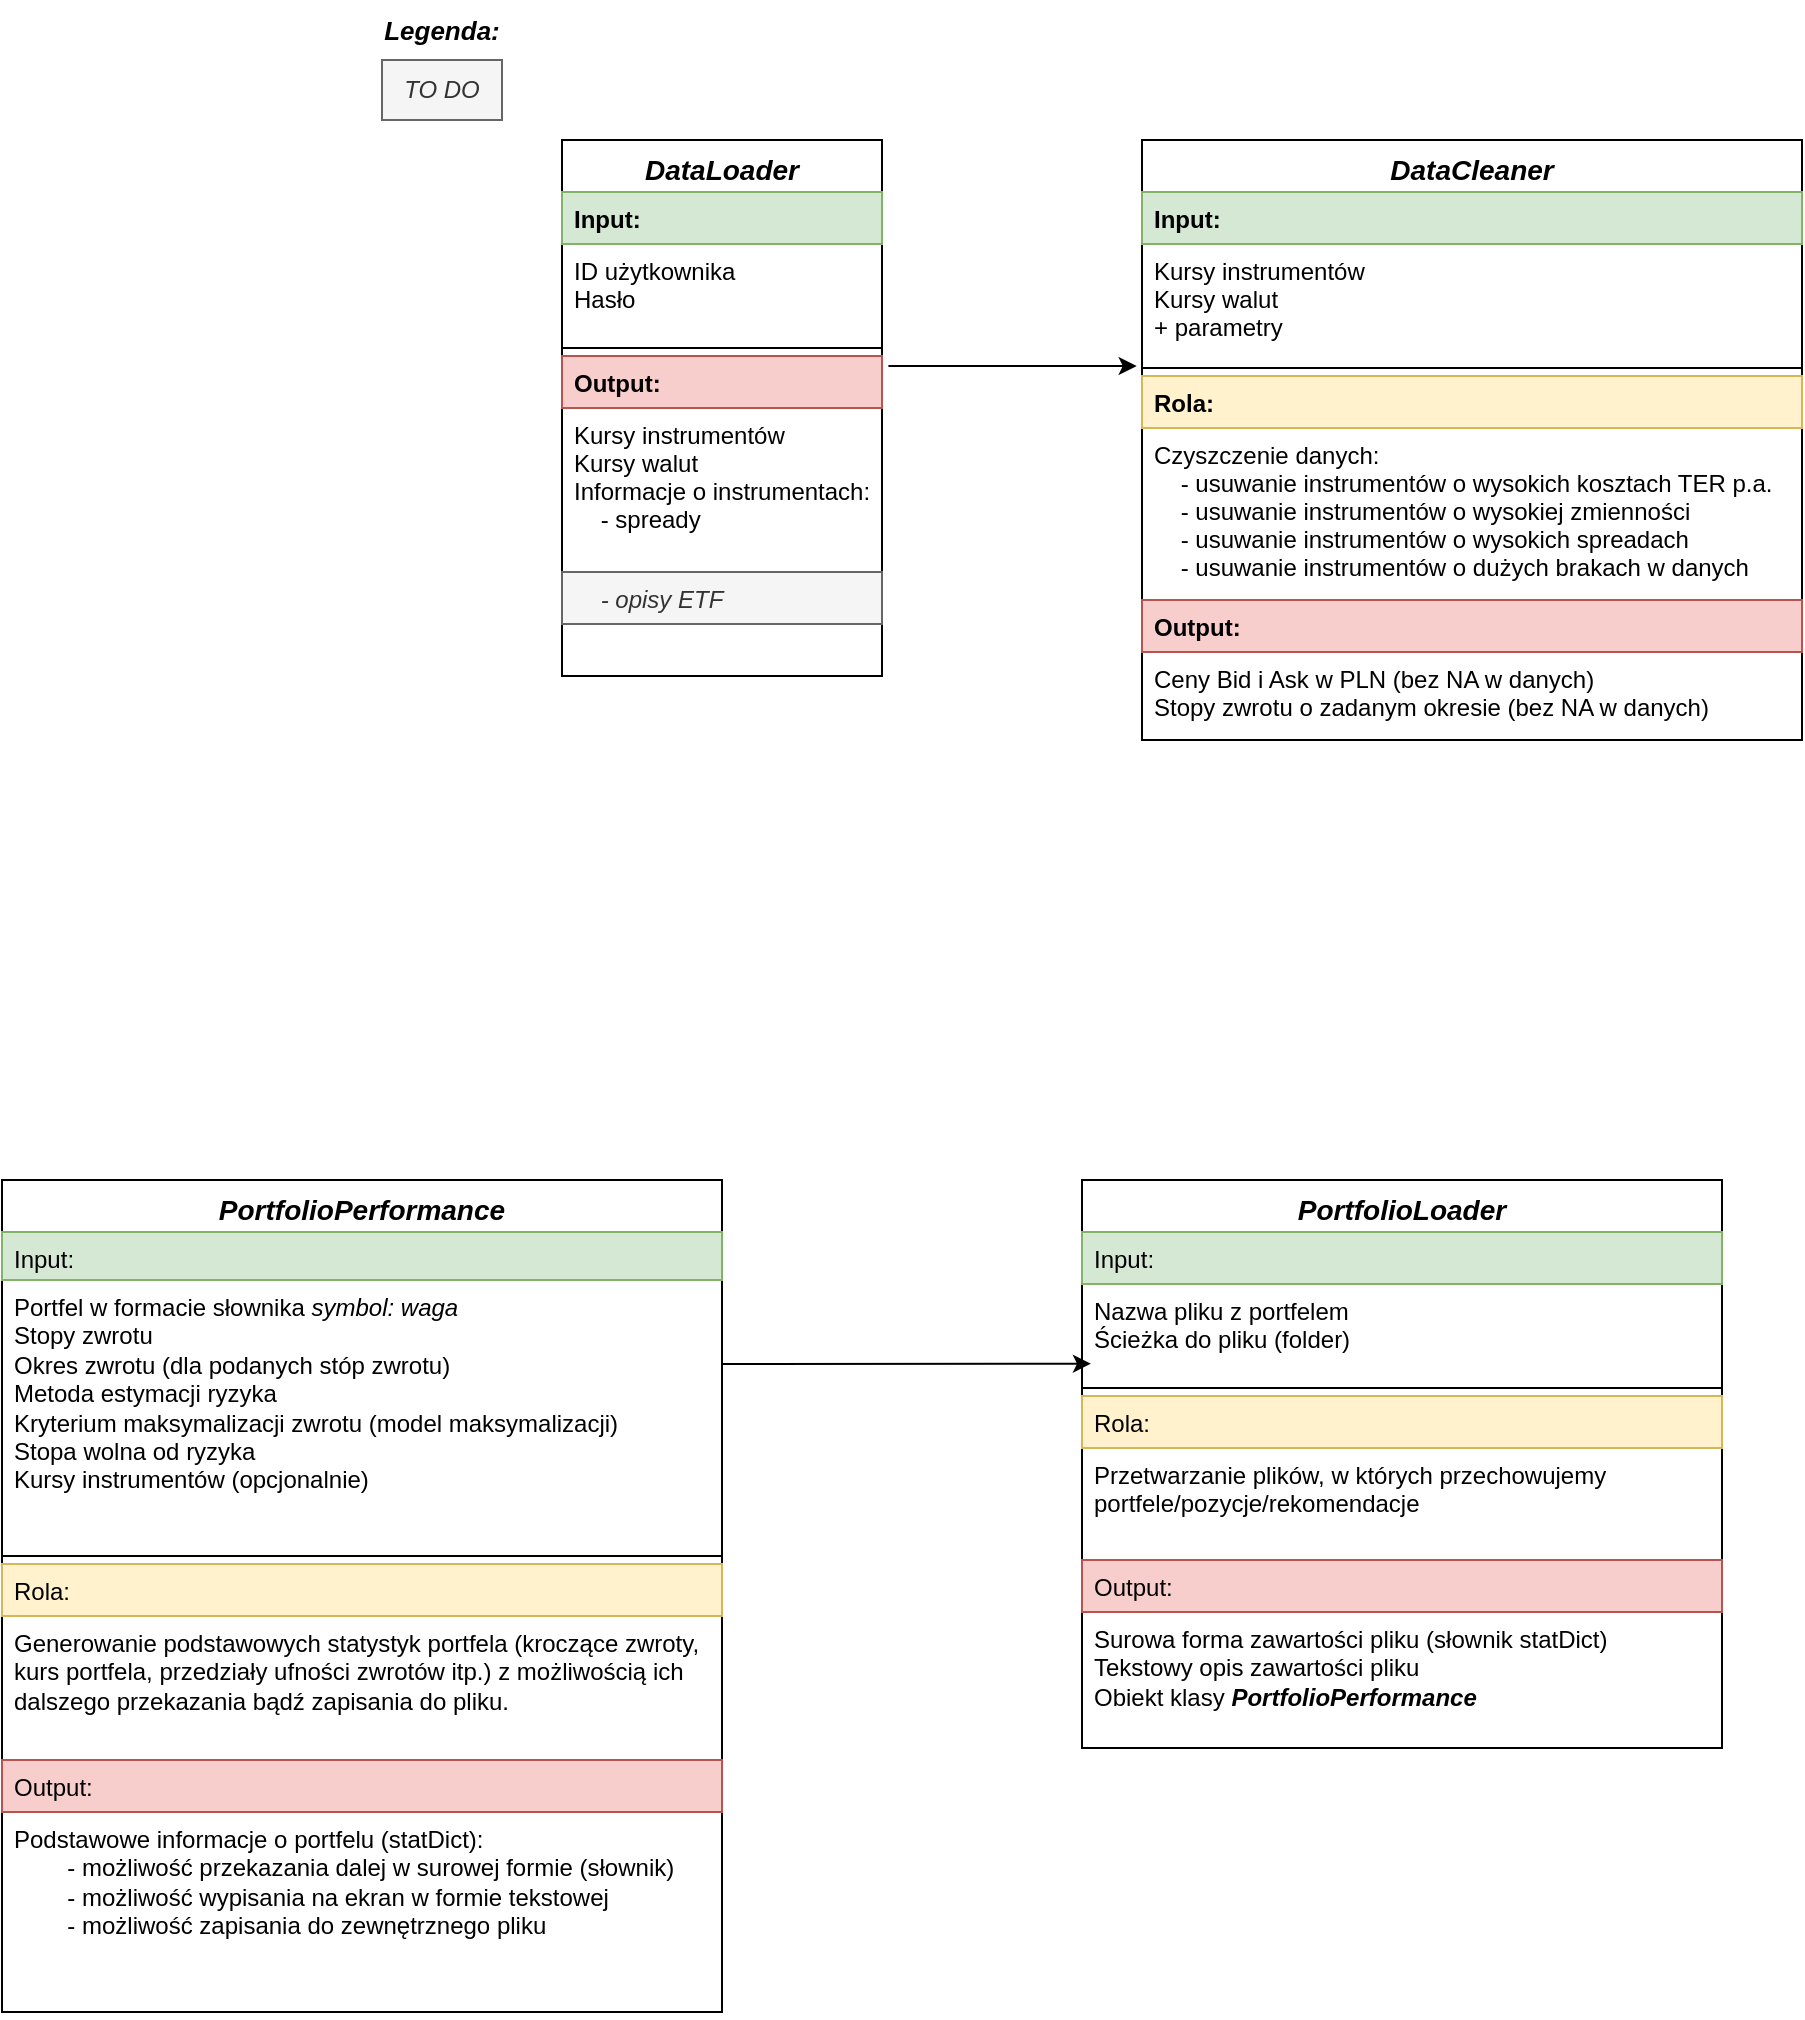 <mxfile version="26.0.10">
  <diagram id="C5RBs43oDa-KdzZeNtuy" name="Page-1">
    <mxGraphModel dx="2062" dy="655" grid="1" gridSize="10" guides="1" tooltips="1" connect="1" arrows="1" fold="1" page="1" pageScale="1" pageWidth="827" pageHeight="1169" math="0" shadow="0">
      <root>
        <mxCell id="WIyWlLk6GJQsqaUBKTNV-0" />
        <mxCell id="WIyWlLk6GJQsqaUBKTNV-1" parent="WIyWlLk6GJQsqaUBKTNV-0" />
        <mxCell id="zkfFHV4jXpPFQw0GAbJ--0" value="DataLoader" style="swimlane;fontStyle=3;align=center;verticalAlign=top;childLayout=stackLayout;horizontal=1;startSize=26;horizontalStack=0;resizeParent=1;resizeLast=0;collapsible=1;marginBottom=0;rounded=0;shadow=0;strokeWidth=1;fontSize=14;" parent="WIyWlLk6GJQsqaUBKTNV-1" vertex="1">
          <mxGeometry x="130" y="120" width="160" height="268" as="geometry">
            <mxRectangle x="230" y="140" width="160" height="26" as="alternateBounds" />
          </mxGeometry>
        </mxCell>
        <mxCell id="FOXnlVh0xvV9vm-CixQY-13" value="Input:" style="text;align=left;verticalAlign=top;spacingLeft=4;spacingRight=4;overflow=hidden;rotatable=0;points=[[0,0.5],[1,0.5]];portConstraint=eastwest;fillColor=#d5e8d4;strokeColor=#82b366;fontStyle=1" vertex="1" parent="zkfFHV4jXpPFQw0GAbJ--0">
          <mxGeometry y="26" width="160" height="26" as="geometry" />
        </mxCell>
        <mxCell id="zkfFHV4jXpPFQw0GAbJ--1" value="ID użytkownika&#xa;Hasło" style="text;align=left;verticalAlign=top;spacingLeft=4;spacingRight=4;overflow=hidden;rotatable=0;points=[[0,0.5],[1,0.5]];portConstraint=eastwest;" parent="zkfFHV4jXpPFQw0GAbJ--0" vertex="1">
          <mxGeometry y="52" width="160" height="48" as="geometry" />
        </mxCell>
        <mxCell id="zkfFHV4jXpPFQw0GAbJ--4" value="" style="line;html=1;strokeWidth=1;align=left;verticalAlign=middle;spacingTop=-1;spacingLeft=3;spacingRight=3;rotatable=0;labelPosition=right;points=[];portConstraint=eastwest;" parent="zkfFHV4jXpPFQw0GAbJ--0" vertex="1">
          <mxGeometry y="100" width="160" height="8" as="geometry" />
        </mxCell>
        <mxCell id="FOXnlVh0xvV9vm-CixQY-14" value="Output:" style="text;align=left;verticalAlign=top;spacingLeft=4;spacingRight=4;overflow=hidden;rotatable=0;points=[[0,0.5],[1,0.5]];portConstraint=eastwest;fillColor=#f8cecc;strokeColor=#b85450;fontStyle=1" vertex="1" parent="zkfFHV4jXpPFQw0GAbJ--0">
          <mxGeometry y="108" width="160" height="26" as="geometry" />
        </mxCell>
        <mxCell id="zkfFHV4jXpPFQw0GAbJ--5" value="Kursy instrumentów&#xa;Kursy walut&#xa;Informacje o instrumentach:&#xa;    - spready&#xa;" style="text;align=left;verticalAlign=top;spacingLeft=4;spacingRight=4;overflow=hidden;rotatable=0;points=[[0,0.5],[1,0.5]];portConstraint=eastwest;" parent="zkfFHV4jXpPFQw0GAbJ--0" vertex="1">
          <mxGeometry y="134" width="160" height="82" as="geometry" />
        </mxCell>
        <mxCell id="FOXnlVh0xvV9vm-CixQY-16" value="    - opisy ETF&#xa;" style="text;align=left;verticalAlign=top;spacingLeft=4;spacingRight=4;overflow=hidden;rotatable=0;points=[[0,0.5],[1,0.5]];portConstraint=eastwest;fontStyle=2;fillColor=#f5f5f5;fontColor=#333333;strokeColor=#666666;" vertex="1" parent="zkfFHV4jXpPFQw0GAbJ--0">
          <mxGeometry y="216" width="160" height="26" as="geometry" />
        </mxCell>
        <mxCell id="zkfFHV4jXpPFQw0GAbJ--17" value="DataCleaner" style="swimlane;fontStyle=3;align=center;verticalAlign=top;childLayout=stackLayout;horizontal=1;startSize=26;horizontalStack=0;resizeParent=1;resizeLast=0;collapsible=1;marginBottom=0;rounded=0;shadow=0;strokeWidth=1;fontSize=14;" parent="WIyWlLk6GJQsqaUBKTNV-1" vertex="1">
          <mxGeometry x="420" y="120" width="330" height="300" as="geometry">
            <mxRectangle x="550" y="140" width="160" height="26" as="alternateBounds" />
          </mxGeometry>
        </mxCell>
        <mxCell id="FOXnlVh0xvV9vm-CixQY-12" value="Input:" style="text;align=left;verticalAlign=top;spacingLeft=4;spacingRight=4;overflow=hidden;rotatable=0;points=[[0,0.5],[1,0.5]];portConstraint=eastwest;fillColor=#d5e8d4;strokeColor=#82b366;fontStyle=1" vertex="1" parent="zkfFHV4jXpPFQw0GAbJ--17">
          <mxGeometry y="26" width="330" height="26" as="geometry" />
        </mxCell>
        <mxCell id="zkfFHV4jXpPFQw0GAbJ--18" value="Kursy instrumentów&#xa;Kursy walut&#xa;+ parametry" style="text;align=left;verticalAlign=top;spacingLeft=4;spacingRight=4;overflow=hidden;rotatable=0;points=[[0,0.5],[1,0.5]];portConstraint=eastwest;" parent="zkfFHV4jXpPFQw0GAbJ--17" vertex="1">
          <mxGeometry y="52" width="330" height="58" as="geometry" />
        </mxCell>
        <mxCell id="zkfFHV4jXpPFQw0GAbJ--23" value="" style="line;html=1;strokeWidth=1;align=left;verticalAlign=middle;spacingTop=-1;spacingLeft=3;spacingRight=3;rotatable=0;labelPosition=right;points=[];portConstraint=eastwest;" parent="zkfFHV4jXpPFQw0GAbJ--17" vertex="1">
          <mxGeometry y="110" width="330" height="8" as="geometry" />
        </mxCell>
        <mxCell id="FOXnlVh0xvV9vm-CixQY-15" value="Rola:" style="text;align=left;verticalAlign=top;spacingLeft=4;spacingRight=4;overflow=hidden;rotatable=0;points=[[0,0.5],[1,0.5]];portConstraint=eastwest;fillColor=#fff2cc;strokeColor=#d6b656;fontStyle=1" vertex="1" parent="zkfFHV4jXpPFQw0GAbJ--17">
          <mxGeometry y="118" width="330" height="26" as="geometry" />
        </mxCell>
        <mxCell id="FOXnlVh0xvV9vm-CixQY-5" value="Czyszczenie danych:&#xa;    - usuwanie instrumentów o wysokich kosztach TER p.a.&#xa;    - usuwanie instrumentów o wysokiej zmienności&#xa;    - usuwanie instrumentów o wysokich spreadach&#xa;    - usuwanie instrumentów o dużych brakach w danych" style="text;align=left;verticalAlign=top;spacingLeft=4;spacingRight=4;overflow=hidden;rotatable=0;points=[[0,0.5],[1,0.5]];portConstraint=eastwest;" vertex="1" parent="zkfFHV4jXpPFQw0GAbJ--17">
          <mxGeometry y="144" width="330" height="86" as="geometry" />
        </mxCell>
        <mxCell id="FOXnlVh0xvV9vm-CixQY-9" value="Output:" style="text;align=left;verticalAlign=top;spacingLeft=4;spacingRight=4;overflow=hidden;rotatable=0;points=[[0,0.5],[1,0.5]];portConstraint=eastwest;fillColor=#f8cecc;strokeColor=#b85450;fontStyle=1" vertex="1" parent="zkfFHV4jXpPFQw0GAbJ--17">
          <mxGeometry y="230" width="330" height="26" as="geometry" />
        </mxCell>
        <mxCell id="FOXnlVh0xvV9vm-CixQY-10" value="Ceny Bid i Ask w PLN (bez NA w danych)&#xa;Stopy zwrotu o zadanym okresie (bez NA w danych)" style="text;align=left;verticalAlign=top;spacingLeft=4;spacingRight=4;overflow=hidden;rotatable=0;points=[[0,0.5],[1,0.5]];portConstraint=eastwest;" vertex="1" parent="zkfFHV4jXpPFQw0GAbJ--17">
          <mxGeometry y="256" width="330" height="44" as="geometry" />
        </mxCell>
        <mxCell id="FOXnlVh0xvV9vm-CixQY-17" value="TO DO" style="rounded=0;whiteSpace=wrap;html=1;fillColor=#f5f5f5;fontColor=#333333;strokeColor=#666666;fontStyle=2" vertex="1" parent="WIyWlLk6GJQsqaUBKTNV-1">
          <mxGeometry x="40" y="80" width="60" height="30" as="geometry" />
        </mxCell>
        <mxCell id="FOXnlVh0xvV9vm-CixQY-18" value="&lt;b&gt;&lt;i&gt;Legenda:&lt;/i&gt;&lt;/b&gt;" style="text;html=1;align=center;verticalAlign=middle;whiteSpace=wrap;rounded=0;fontSize=13;" vertex="1" parent="WIyWlLk6GJQsqaUBKTNV-1">
          <mxGeometry x="40" y="50" width="60" height="30" as="geometry" />
        </mxCell>
        <mxCell id="FOXnlVh0xvV9vm-CixQY-24" value="&lt;font style=&quot;font-size: 14px;&quot;&gt;&lt;i&gt;PortfolioLoader&lt;/i&gt;&lt;/font&gt;" style="swimlane;fontStyle=1;align=center;verticalAlign=top;childLayout=stackLayout;horizontal=1;startSize=26;horizontalStack=0;resizeParent=1;resizeParentMax=0;resizeLast=0;collapsible=1;marginBottom=0;whiteSpace=wrap;html=1;" vertex="1" parent="WIyWlLk6GJQsqaUBKTNV-1">
          <mxGeometry x="390" y="640" width="320" height="284" as="geometry" />
        </mxCell>
        <mxCell id="FOXnlVh0xvV9vm-CixQY-25" value="Input:" style="text;strokeColor=#82b366;fillColor=#d5e8d4;align=left;verticalAlign=top;spacingLeft=4;spacingRight=4;overflow=hidden;rotatable=0;points=[[0,0.5],[1,0.5]];portConstraint=eastwest;whiteSpace=wrap;html=1;" vertex="1" parent="FOXnlVh0xvV9vm-CixQY-24">
          <mxGeometry y="26" width="320" height="26" as="geometry" />
        </mxCell>
        <mxCell id="FOXnlVh0xvV9vm-CixQY-31" value="Nazwa pliku z portfelem&lt;div&gt;Ścieżka do pliku (folder)&lt;/div&gt;" style="text;align=left;verticalAlign=top;spacingLeft=4;spacingRight=4;overflow=hidden;rotatable=0;points=[[0,0.5],[1,0.5]];portConstraint=eastwest;whiteSpace=wrap;html=1;" vertex="1" parent="FOXnlVh0xvV9vm-CixQY-24">
          <mxGeometry y="52" width="320" height="48" as="geometry" />
        </mxCell>
        <mxCell id="FOXnlVh0xvV9vm-CixQY-26" value="" style="line;strokeWidth=1;fillColor=none;align=left;verticalAlign=middle;spacingTop=-1;spacingLeft=3;spacingRight=3;rotatable=0;labelPosition=right;points=[];portConstraint=eastwest;strokeColor=inherit;" vertex="1" parent="FOXnlVh0xvV9vm-CixQY-24">
          <mxGeometry y="100" width="320" height="8" as="geometry" />
        </mxCell>
        <mxCell id="FOXnlVh0xvV9vm-CixQY-27" value="Rola:" style="text;strokeColor=#d6b656;fillColor=#fff2cc;align=left;verticalAlign=top;spacingLeft=4;spacingRight=4;overflow=hidden;rotatable=0;points=[[0,0.5],[1,0.5]];portConstraint=eastwest;whiteSpace=wrap;html=1;" vertex="1" parent="FOXnlVh0xvV9vm-CixQY-24">
          <mxGeometry y="108" width="320" height="26" as="geometry" />
        </mxCell>
        <mxCell id="FOXnlVh0xvV9vm-CixQY-36" value="Przetwarzanie plików, w których przechowujemy portfele/pozycje/rekomendacje" style="text;align=left;verticalAlign=top;spacingLeft=4;spacingRight=4;overflow=hidden;rotatable=0;points=[[0,0.5],[1,0.5]];portConstraint=eastwest;whiteSpace=wrap;html=1;" vertex="1" parent="FOXnlVh0xvV9vm-CixQY-24">
          <mxGeometry y="134" width="320" height="56" as="geometry" />
        </mxCell>
        <mxCell id="FOXnlVh0xvV9vm-CixQY-28" value="Output:" style="text;strokeColor=#b85450;fillColor=#f8cecc;align=left;verticalAlign=top;spacingLeft=4;spacingRight=4;overflow=hidden;rotatable=0;points=[[0,0.5],[1,0.5]];portConstraint=eastwest;whiteSpace=wrap;html=1;" vertex="1" parent="FOXnlVh0xvV9vm-CixQY-24">
          <mxGeometry y="190" width="320" height="26" as="geometry" />
        </mxCell>
        <mxCell id="FOXnlVh0xvV9vm-CixQY-38" value="&lt;div&gt;Surowa forma zawartości pliku (słownik statDict)&lt;/div&gt;Tekstowy opis zawartości pliku&lt;div&gt;Obiekt klasy &lt;b&gt;&lt;i&gt;PortfolioPerformance&lt;/i&gt;&lt;/b&gt;&lt;/div&gt;" style="text;align=left;verticalAlign=top;spacingLeft=4;spacingRight=4;overflow=hidden;rotatable=0;points=[[0,0.5],[1,0.5]];portConstraint=eastwest;whiteSpace=wrap;html=1;" vertex="1" parent="FOXnlVh0xvV9vm-CixQY-24">
          <mxGeometry y="216" width="320" height="68" as="geometry" />
        </mxCell>
        <mxCell id="FOXnlVh0xvV9vm-CixQY-40" value="&lt;i&gt;&lt;font style=&quot;font-size: 14px;&quot;&gt;PortfolioPerformance&lt;/font&gt;&lt;/i&gt;" style="swimlane;fontStyle=1;align=center;verticalAlign=top;childLayout=stackLayout;horizontal=1;startSize=26;horizontalStack=0;resizeParent=1;resizeParentMax=0;resizeLast=0;collapsible=1;marginBottom=0;whiteSpace=wrap;html=1;" vertex="1" parent="WIyWlLk6GJQsqaUBKTNV-1">
          <mxGeometry x="-150" y="640" width="360" height="416" as="geometry" />
        </mxCell>
        <mxCell id="FOXnlVh0xvV9vm-CixQY-47" value="Input:" style="text;strokeColor=#82b366;fillColor=#d5e8d4;align=left;verticalAlign=top;spacingLeft=4;spacingRight=4;overflow=hidden;rotatable=0;points=[[0,0.5],[1,0.5]];portConstraint=eastwest;whiteSpace=wrap;html=1;" vertex="1" parent="FOXnlVh0xvV9vm-CixQY-40">
          <mxGeometry y="26" width="360" height="24" as="geometry" />
        </mxCell>
        <mxCell id="FOXnlVh0xvV9vm-CixQY-41" value="Portfel w formacie słownika &lt;i&gt;symbol: waga&lt;/i&gt;&lt;div&gt;Stopy zwrotu&lt;/div&gt;&lt;div&gt;Okres zwrotu (dla podanych stóp zwrotu)&lt;/div&gt;&lt;div&gt;Metoda estymacji ryzyka&lt;/div&gt;&lt;div&gt;Kryterium maksymalizacji zwrotu (model maksymalizacji)&lt;/div&gt;&lt;div&gt;Stopa wolna od ryzyka&lt;/div&gt;&lt;div&gt;Kursy instrumentów (opcjonalnie)&lt;/div&gt;" style="text;strokeColor=none;fillColor=none;align=left;verticalAlign=top;spacingLeft=4;spacingRight=4;overflow=hidden;rotatable=0;points=[[0,0.5],[1,0.5]];portConstraint=eastwest;whiteSpace=wrap;html=1;" vertex="1" parent="FOXnlVh0xvV9vm-CixQY-40">
          <mxGeometry y="50" width="360" height="134" as="geometry" />
        </mxCell>
        <mxCell id="FOXnlVh0xvV9vm-CixQY-42" value="" style="line;strokeWidth=1;fillColor=none;align=left;verticalAlign=middle;spacingTop=-1;spacingLeft=3;spacingRight=3;rotatable=0;labelPosition=right;points=[];portConstraint=eastwest;strokeColor=inherit;" vertex="1" parent="FOXnlVh0xvV9vm-CixQY-40">
          <mxGeometry y="184" width="360" height="8" as="geometry" />
        </mxCell>
        <mxCell id="FOXnlVh0xvV9vm-CixQY-52" value="Rola:" style="text;strokeColor=#d6b656;fillColor=#fff2cc;align=left;verticalAlign=top;spacingLeft=4;spacingRight=4;overflow=hidden;rotatable=0;points=[[0,0.5],[1,0.5]];portConstraint=eastwest;whiteSpace=wrap;html=1;" vertex="1" parent="FOXnlVh0xvV9vm-CixQY-40">
          <mxGeometry y="192" width="360" height="26" as="geometry" />
        </mxCell>
        <mxCell id="FOXnlVh0xvV9vm-CixQY-51" value="Generowanie podstawowych statystyk portfela (kroczące zwroty, kurs portfela, przedziały ufności zwrotów itp.) z możliwością ich dalszego przekazania bądź zapisania do pliku." style="text;strokeColor=none;fillColor=none;align=left;verticalAlign=top;spacingLeft=4;spacingRight=4;overflow=hidden;rotatable=0;points=[[0,0.5],[1,0.5]];portConstraint=eastwest;whiteSpace=wrap;html=1;" vertex="1" parent="FOXnlVh0xvV9vm-CixQY-40">
          <mxGeometry y="218" width="360" height="72" as="geometry" />
        </mxCell>
        <mxCell id="FOXnlVh0xvV9vm-CixQY-50" value="Output:" style="text;strokeColor=#b85450;fillColor=#f8cecc;align=left;verticalAlign=top;spacingLeft=4;spacingRight=4;overflow=hidden;rotatable=0;points=[[0,0.5],[1,0.5]];portConstraint=eastwest;whiteSpace=wrap;html=1;" vertex="1" parent="FOXnlVh0xvV9vm-CixQY-40">
          <mxGeometry y="290" width="360" height="26" as="geometry" />
        </mxCell>
        <mxCell id="FOXnlVh0xvV9vm-CixQY-43" value="Podstawowe informacje o portfelu (statDict):&lt;div&gt;&lt;span style=&quot;white-space: pre;&quot;&gt;&#x9;&lt;/span&gt;- możliwość przekazania dalej w surowej formie (słownik)&lt;br&gt;&lt;div&gt;&lt;span style=&quot;white-space: pre;&quot;&gt;&#x9;&lt;/span&gt;- możliwość wypisania na ekran w formie tekstowej&lt;br&gt;&lt;/div&gt;&lt;div&gt;&lt;span style=&quot;white-space: pre;&quot;&gt;&#x9;&lt;/span&gt;- możliwość zapisania do zewnętrznego pliku&lt;br&gt;&lt;/div&gt;&lt;/div&gt;" style="text;strokeColor=none;fillColor=none;align=left;verticalAlign=top;spacingLeft=4;spacingRight=4;overflow=hidden;rotatable=0;points=[[0,0.5],[1,0.5]];portConstraint=eastwest;whiteSpace=wrap;html=1;" vertex="1" parent="FOXnlVh0xvV9vm-CixQY-40">
          <mxGeometry y="316" width="360" height="100" as="geometry" />
        </mxCell>
        <mxCell id="FOXnlVh0xvV9vm-CixQY-46" value="" style="endArrow=classic;html=1;rounded=0;exitX=1.02;exitY=0.192;exitDx=0;exitDy=0;exitPerimeter=0;entryX=-0.008;entryY=1.052;entryDx=0;entryDy=0;entryPerimeter=0;" edge="1" parent="WIyWlLk6GJQsqaUBKTNV-1" source="FOXnlVh0xvV9vm-CixQY-14" target="zkfFHV4jXpPFQw0GAbJ--18">
          <mxGeometry width="50" height="50" relative="1" as="geometry">
            <mxPoint x="350" y="190" as="sourcePoint" />
            <mxPoint x="400" y="140" as="targetPoint" />
          </mxGeometry>
        </mxCell>
        <mxCell id="FOXnlVh0xvV9vm-CixQY-54" value="" style="endArrow=classic;html=1;rounded=0;entryX=0.014;entryY=0.83;entryDx=0;entryDy=0;entryPerimeter=0;" edge="1" parent="WIyWlLk6GJQsqaUBKTNV-1" target="FOXnlVh0xvV9vm-CixQY-31">
          <mxGeometry width="50" height="50" relative="1" as="geometry">
            <mxPoint x="210" y="732" as="sourcePoint" />
            <mxPoint x="370" y="790" as="targetPoint" />
          </mxGeometry>
        </mxCell>
      </root>
    </mxGraphModel>
  </diagram>
</mxfile>
